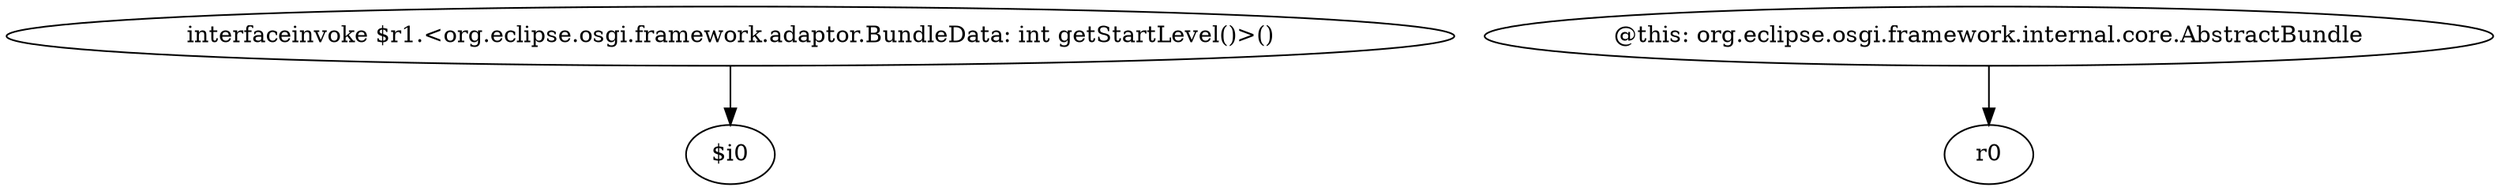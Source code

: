 digraph g {
0[label="interfaceinvoke $r1.<org.eclipse.osgi.framework.adaptor.BundleData: int getStartLevel()>()"]
1[label="$i0"]
0->1[label=""]
2[label="@this: org.eclipse.osgi.framework.internal.core.AbstractBundle"]
3[label="r0"]
2->3[label=""]
}